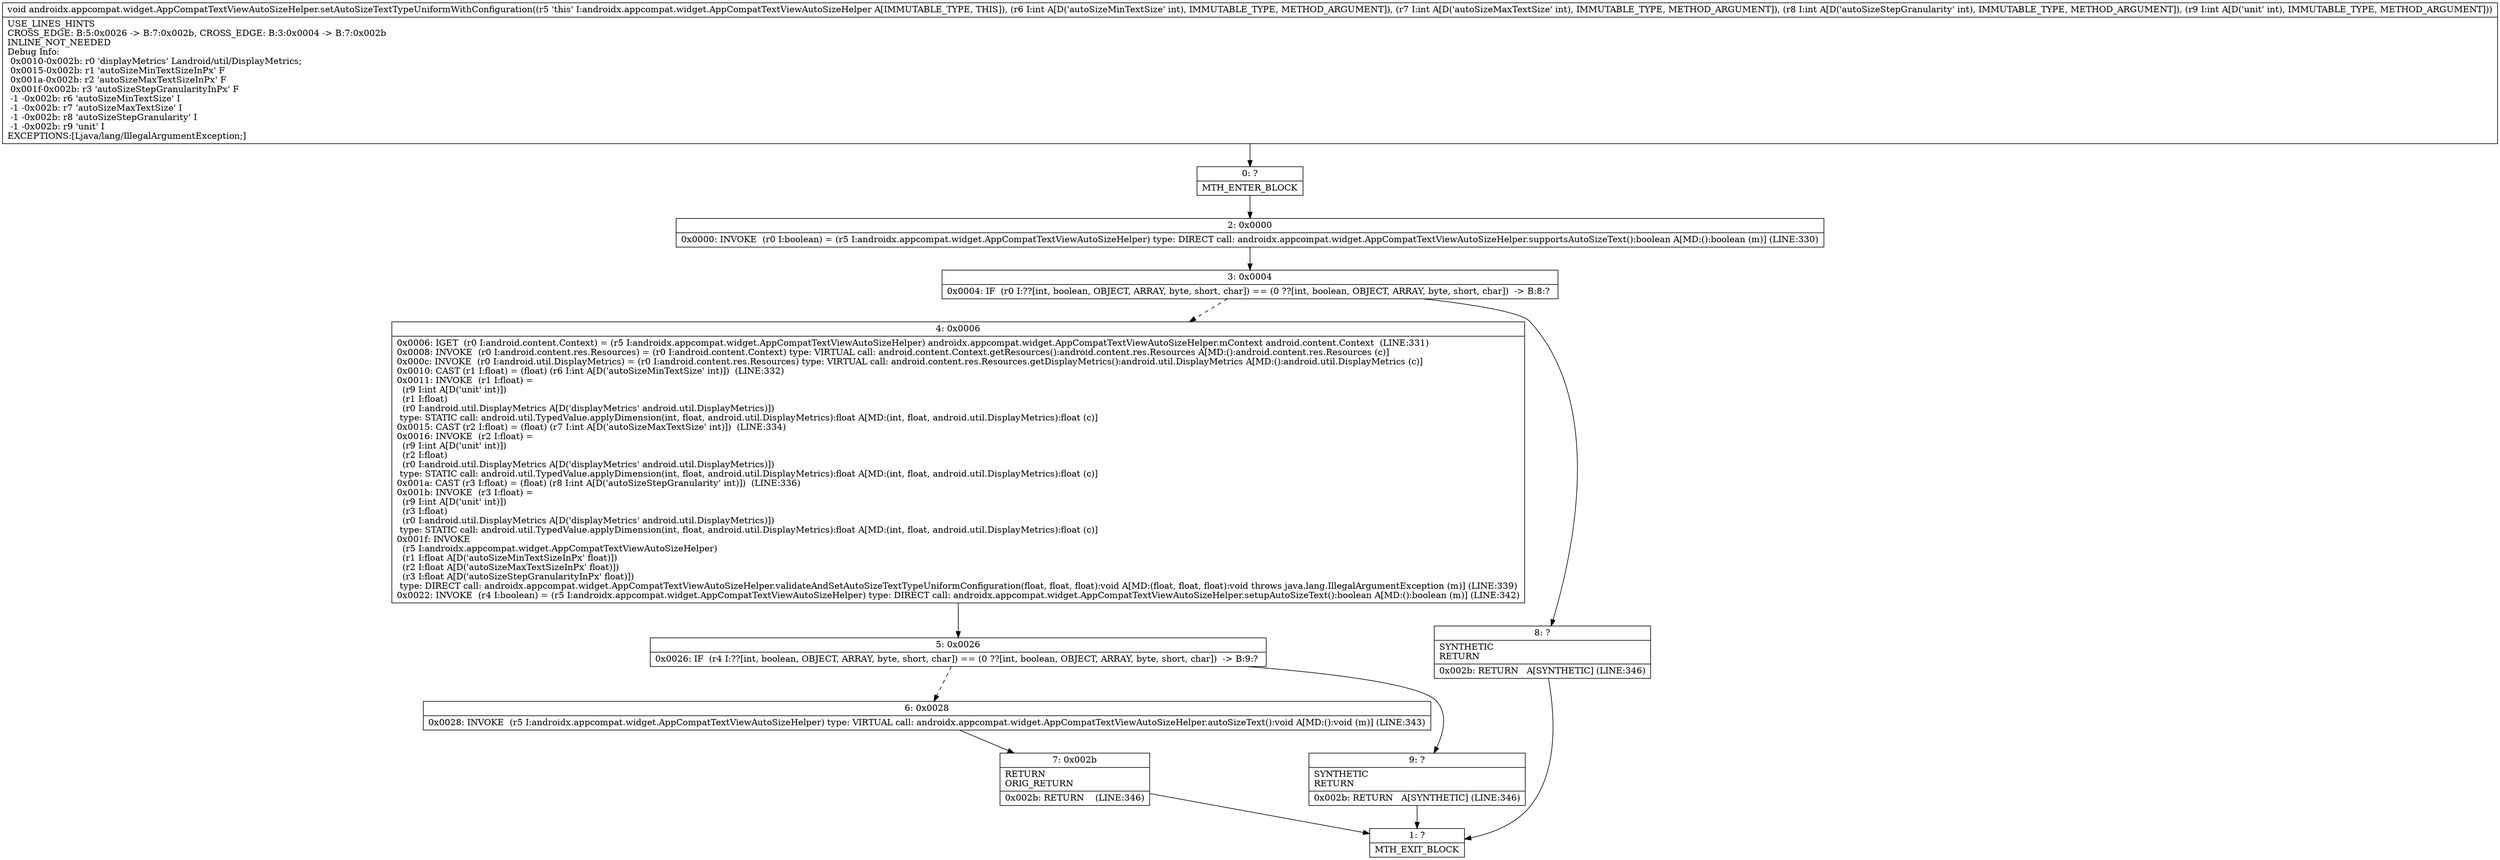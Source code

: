 digraph "CFG forandroidx.appcompat.widget.AppCompatTextViewAutoSizeHelper.setAutoSizeTextTypeUniformWithConfiguration(IIII)V" {
Node_0 [shape=record,label="{0\:\ ?|MTH_ENTER_BLOCK\l}"];
Node_2 [shape=record,label="{2\:\ 0x0000|0x0000: INVOKE  (r0 I:boolean) = (r5 I:androidx.appcompat.widget.AppCompatTextViewAutoSizeHelper) type: DIRECT call: androidx.appcompat.widget.AppCompatTextViewAutoSizeHelper.supportsAutoSizeText():boolean A[MD:():boolean (m)] (LINE:330)\l}"];
Node_3 [shape=record,label="{3\:\ 0x0004|0x0004: IF  (r0 I:??[int, boolean, OBJECT, ARRAY, byte, short, char]) == (0 ??[int, boolean, OBJECT, ARRAY, byte, short, char])  \-\> B:8:? \l}"];
Node_4 [shape=record,label="{4\:\ 0x0006|0x0006: IGET  (r0 I:android.content.Context) = (r5 I:androidx.appcompat.widget.AppCompatTextViewAutoSizeHelper) androidx.appcompat.widget.AppCompatTextViewAutoSizeHelper.mContext android.content.Context  (LINE:331)\l0x0008: INVOKE  (r0 I:android.content.res.Resources) = (r0 I:android.content.Context) type: VIRTUAL call: android.content.Context.getResources():android.content.res.Resources A[MD:():android.content.res.Resources (c)]\l0x000c: INVOKE  (r0 I:android.util.DisplayMetrics) = (r0 I:android.content.res.Resources) type: VIRTUAL call: android.content.res.Resources.getDisplayMetrics():android.util.DisplayMetrics A[MD:():android.util.DisplayMetrics (c)]\l0x0010: CAST (r1 I:float) = (float) (r6 I:int A[D('autoSizeMinTextSize' int)])  (LINE:332)\l0x0011: INVOKE  (r1 I:float) = \l  (r9 I:int A[D('unit' int)])\l  (r1 I:float)\l  (r0 I:android.util.DisplayMetrics A[D('displayMetrics' android.util.DisplayMetrics)])\l type: STATIC call: android.util.TypedValue.applyDimension(int, float, android.util.DisplayMetrics):float A[MD:(int, float, android.util.DisplayMetrics):float (c)]\l0x0015: CAST (r2 I:float) = (float) (r7 I:int A[D('autoSizeMaxTextSize' int)])  (LINE:334)\l0x0016: INVOKE  (r2 I:float) = \l  (r9 I:int A[D('unit' int)])\l  (r2 I:float)\l  (r0 I:android.util.DisplayMetrics A[D('displayMetrics' android.util.DisplayMetrics)])\l type: STATIC call: android.util.TypedValue.applyDimension(int, float, android.util.DisplayMetrics):float A[MD:(int, float, android.util.DisplayMetrics):float (c)]\l0x001a: CAST (r3 I:float) = (float) (r8 I:int A[D('autoSizeStepGranularity' int)])  (LINE:336)\l0x001b: INVOKE  (r3 I:float) = \l  (r9 I:int A[D('unit' int)])\l  (r3 I:float)\l  (r0 I:android.util.DisplayMetrics A[D('displayMetrics' android.util.DisplayMetrics)])\l type: STATIC call: android.util.TypedValue.applyDimension(int, float, android.util.DisplayMetrics):float A[MD:(int, float, android.util.DisplayMetrics):float (c)]\l0x001f: INVOKE  \l  (r5 I:androidx.appcompat.widget.AppCompatTextViewAutoSizeHelper)\l  (r1 I:float A[D('autoSizeMinTextSizeInPx' float)])\l  (r2 I:float A[D('autoSizeMaxTextSizeInPx' float)])\l  (r3 I:float A[D('autoSizeStepGranularityInPx' float)])\l type: DIRECT call: androidx.appcompat.widget.AppCompatTextViewAutoSizeHelper.validateAndSetAutoSizeTextTypeUniformConfiguration(float, float, float):void A[MD:(float, float, float):void throws java.lang.IllegalArgumentException (m)] (LINE:339)\l0x0022: INVOKE  (r4 I:boolean) = (r5 I:androidx.appcompat.widget.AppCompatTextViewAutoSizeHelper) type: DIRECT call: androidx.appcompat.widget.AppCompatTextViewAutoSizeHelper.setupAutoSizeText():boolean A[MD:():boolean (m)] (LINE:342)\l}"];
Node_5 [shape=record,label="{5\:\ 0x0026|0x0026: IF  (r4 I:??[int, boolean, OBJECT, ARRAY, byte, short, char]) == (0 ??[int, boolean, OBJECT, ARRAY, byte, short, char])  \-\> B:9:? \l}"];
Node_6 [shape=record,label="{6\:\ 0x0028|0x0028: INVOKE  (r5 I:androidx.appcompat.widget.AppCompatTextViewAutoSizeHelper) type: VIRTUAL call: androidx.appcompat.widget.AppCompatTextViewAutoSizeHelper.autoSizeText():void A[MD:():void (m)] (LINE:343)\l}"];
Node_7 [shape=record,label="{7\:\ 0x002b|RETURN\lORIG_RETURN\l|0x002b: RETURN    (LINE:346)\l}"];
Node_1 [shape=record,label="{1\:\ ?|MTH_EXIT_BLOCK\l}"];
Node_9 [shape=record,label="{9\:\ ?|SYNTHETIC\lRETURN\l|0x002b: RETURN   A[SYNTHETIC] (LINE:346)\l}"];
Node_8 [shape=record,label="{8\:\ ?|SYNTHETIC\lRETURN\l|0x002b: RETURN   A[SYNTHETIC] (LINE:346)\l}"];
MethodNode[shape=record,label="{void androidx.appcompat.widget.AppCompatTextViewAutoSizeHelper.setAutoSizeTextTypeUniformWithConfiguration((r5 'this' I:androidx.appcompat.widget.AppCompatTextViewAutoSizeHelper A[IMMUTABLE_TYPE, THIS]), (r6 I:int A[D('autoSizeMinTextSize' int), IMMUTABLE_TYPE, METHOD_ARGUMENT]), (r7 I:int A[D('autoSizeMaxTextSize' int), IMMUTABLE_TYPE, METHOD_ARGUMENT]), (r8 I:int A[D('autoSizeStepGranularity' int), IMMUTABLE_TYPE, METHOD_ARGUMENT]), (r9 I:int A[D('unit' int), IMMUTABLE_TYPE, METHOD_ARGUMENT]))  | USE_LINES_HINTS\lCROSS_EDGE: B:5:0x0026 \-\> B:7:0x002b, CROSS_EDGE: B:3:0x0004 \-\> B:7:0x002b\lINLINE_NOT_NEEDED\lDebug Info:\l  0x0010\-0x002b: r0 'displayMetrics' Landroid\/util\/DisplayMetrics;\l  0x0015\-0x002b: r1 'autoSizeMinTextSizeInPx' F\l  0x001a\-0x002b: r2 'autoSizeMaxTextSizeInPx' F\l  0x001f\-0x002b: r3 'autoSizeStepGranularityInPx' F\l  \-1 \-0x002b: r6 'autoSizeMinTextSize' I\l  \-1 \-0x002b: r7 'autoSizeMaxTextSize' I\l  \-1 \-0x002b: r8 'autoSizeStepGranularity' I\l  \-1 \-0x002b: r9 'unit' I\lEXCEPTIONS:[Ljava\/lang\/IllegalArgumentException;]\l}"];
MethodNode -> Node_0;Node_0 -> Node_2;
Node_2 -> Node_3;
Node_3 -> Node_4[style=dashed];
Node_3 -> Node_8;
Node_4 -> Node_5;
Node_5 -> Node_6[style=dashed];
Node_5 -> Node_9;
Node_6 -> Node_7;
Node_7 -> Node_1;
Node_9 -> Node_1;
Node_8 -> Node_1;
}

